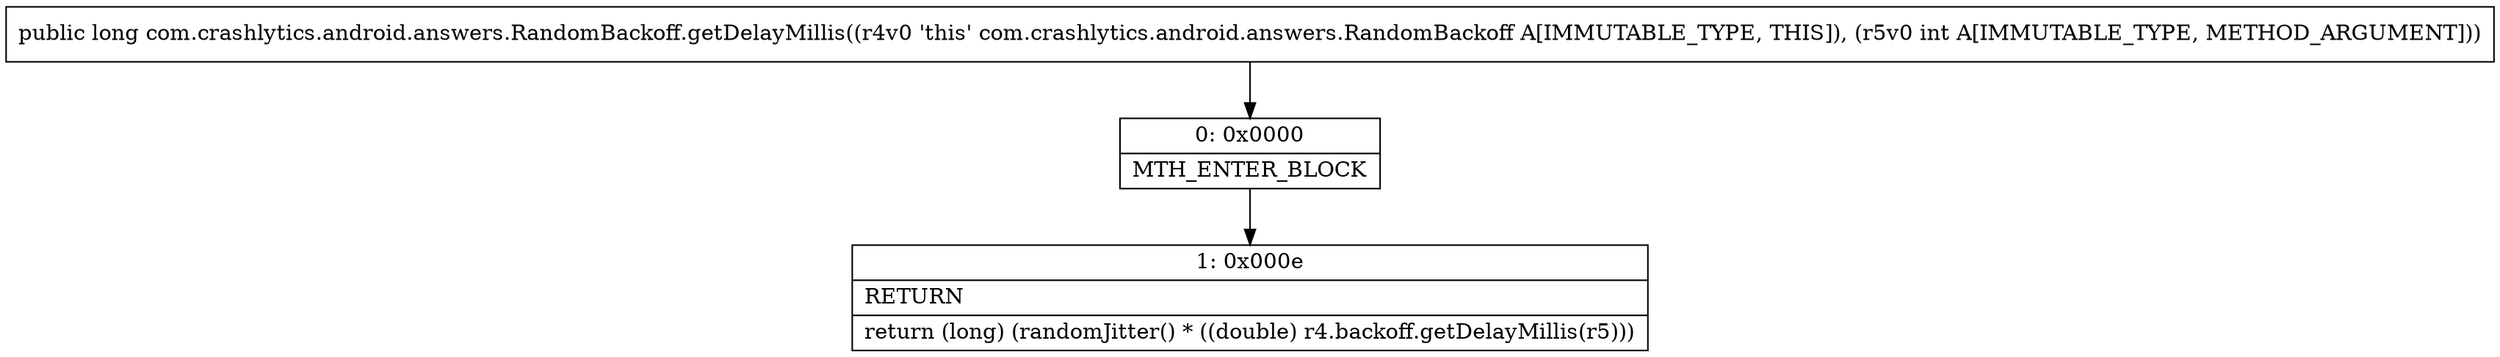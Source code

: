 digraph "CFG forcom.crashlytics.android.answers.RandomBackoff.getDelayMillis(I)J" {
Node_0 [shape=record,label="{0\:\ 0x0000|MTH_ENTER_BLOCK\l}"];
Node_1 [shape=record,label="{1\:\ 0x000e|RETURN\l|return (long) (randomJitter() * ((double) r4.backoff.getDelayMillis(r5)))\l}"];
MethodNode[shape=record,label="{public long com.crashlytics.android.answers.RandomBackoff.getDelayMillis((r4v0 'this' com.crashlytics.android.answers.RandomBackoff A[IMMUTABLE_TYPE, THIS]), (r5v0 int A[IMMUTABLE_TYPE, METHOD_ARGUMENT])) }"];
MethodNode -> Node_0;
Node_0 -> Node_1;
}

